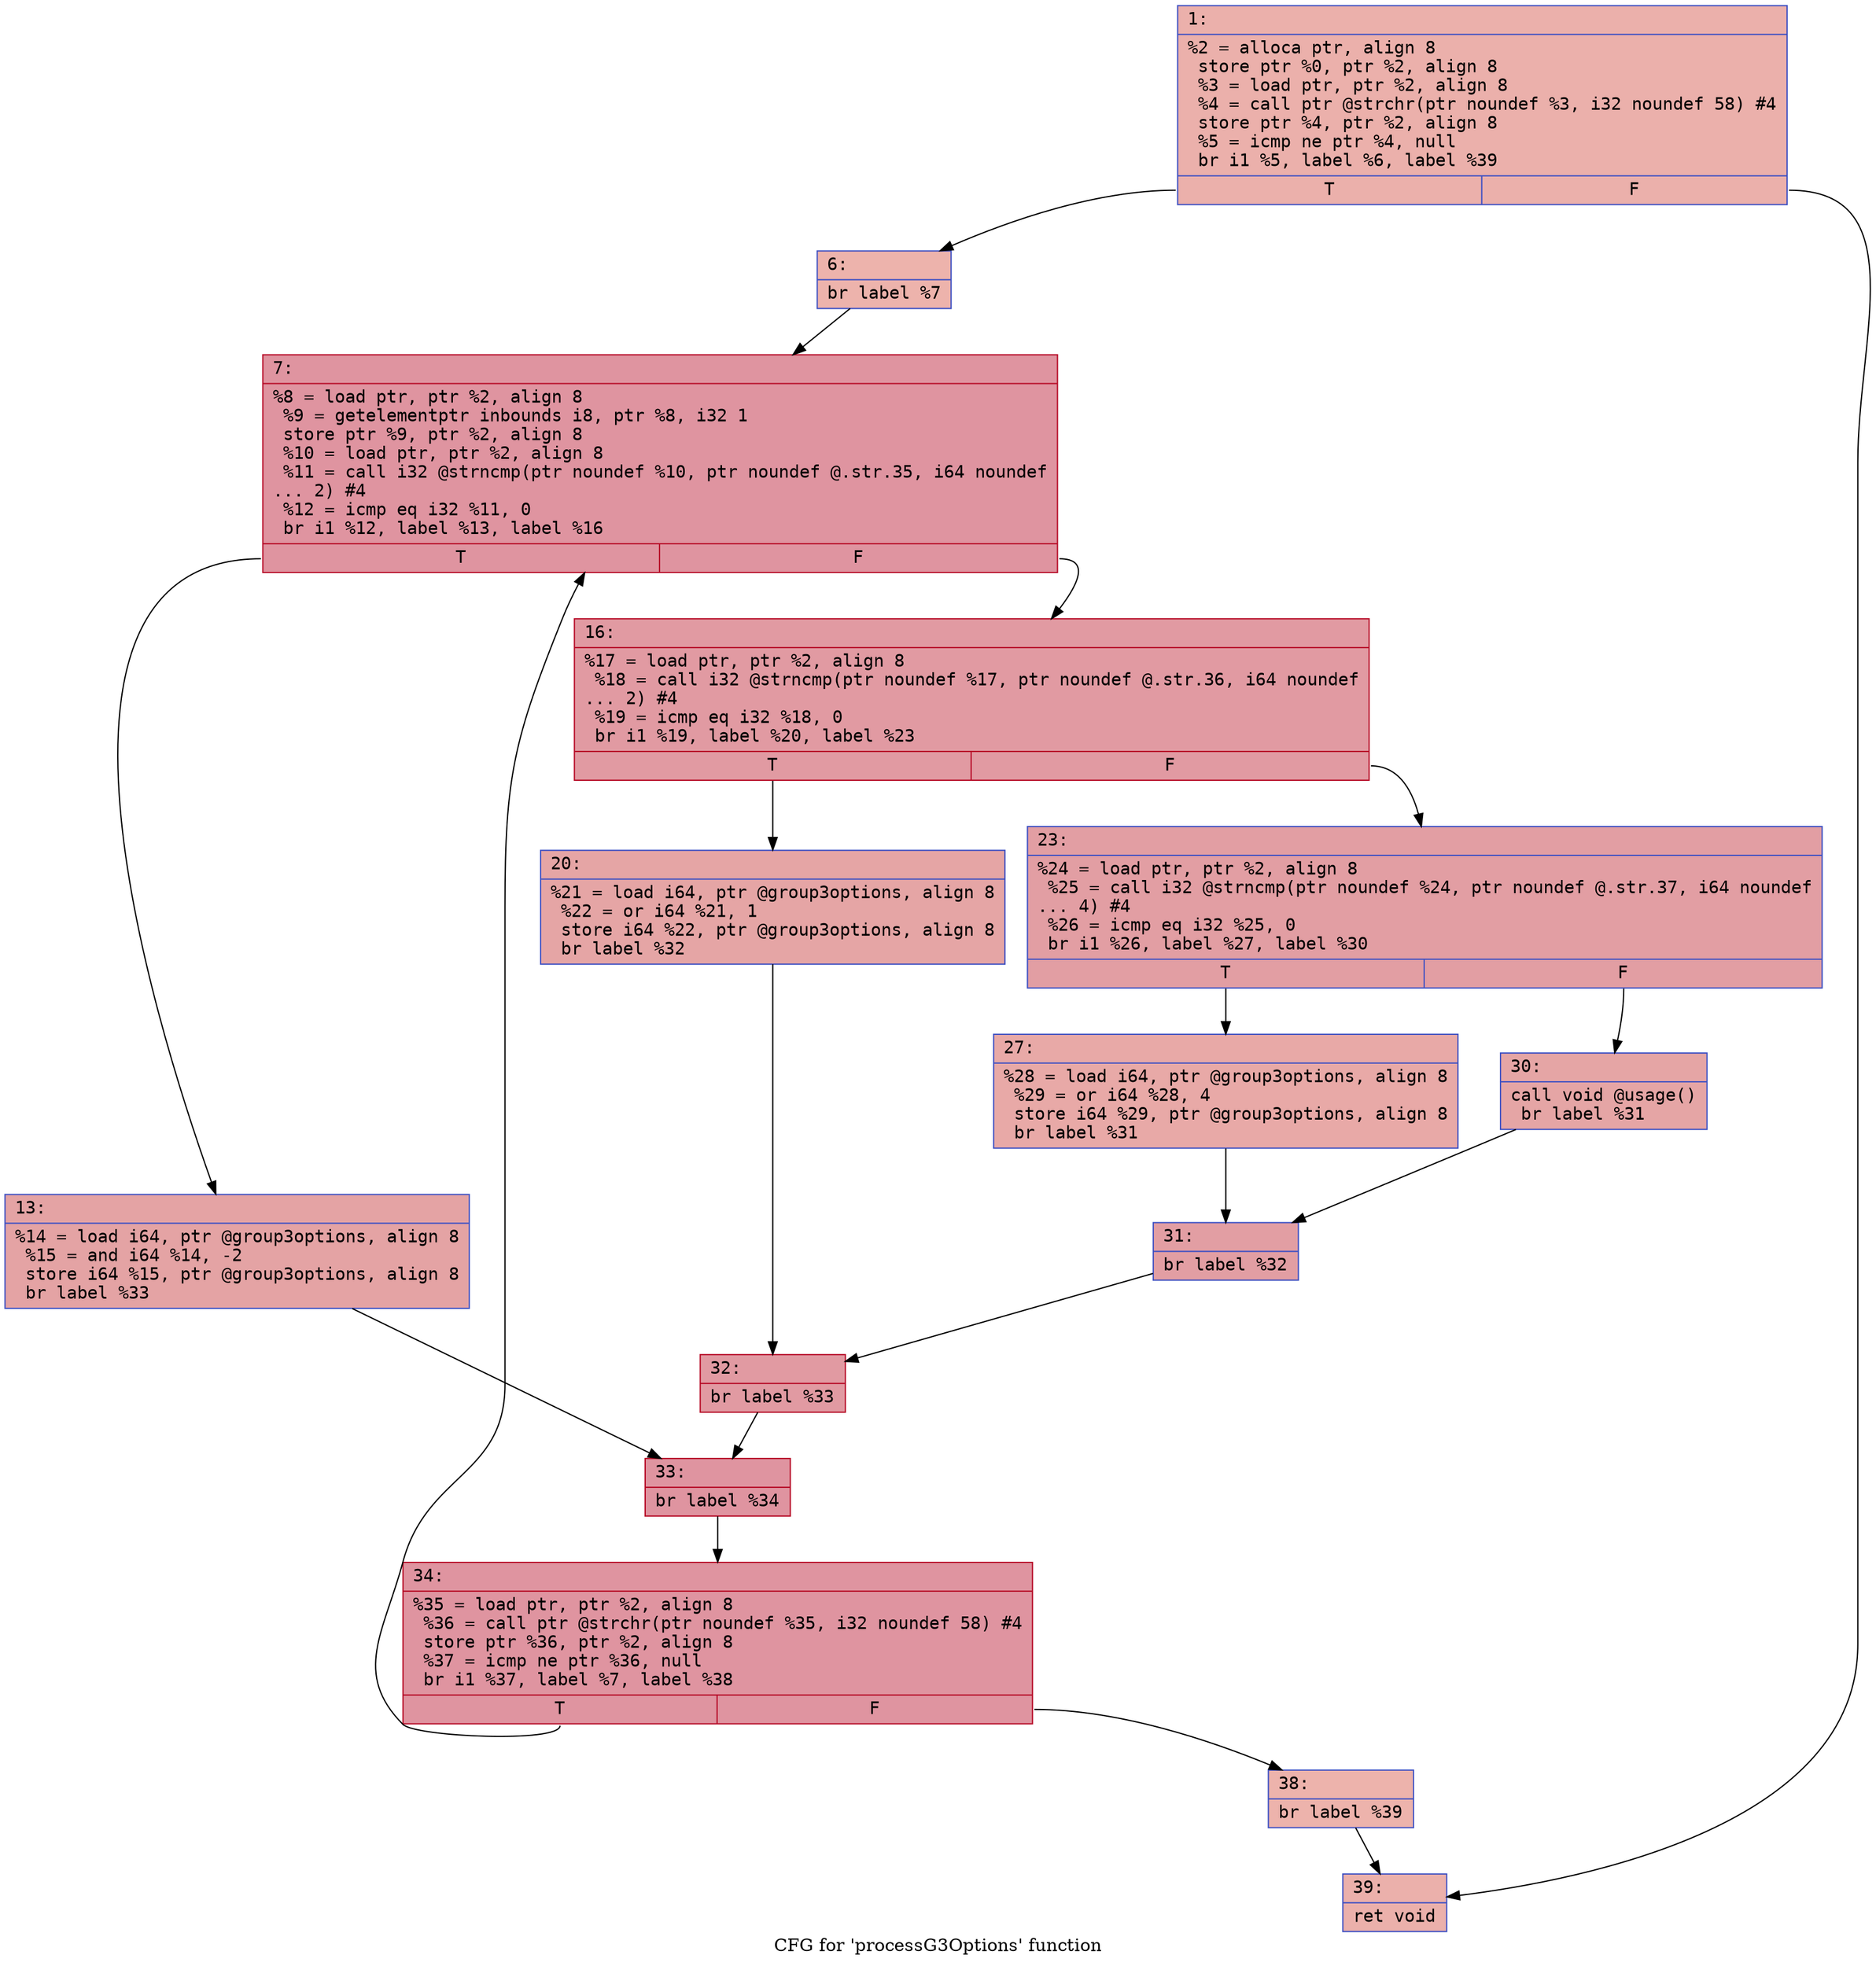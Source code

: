 digraph "CFG for 'processG3Options' function" {
	label="CFG for 'processG3Options' function";

	Node0x600001d7cb90 [shape=record,color="#3d50c3ff", style=filled, fillcolor="#d24b4070" fontname="Courier",label="{1:\l|  %2 = alloca ptr, align 8\l  store ptr %0, ptr %2, align 8\l  %3 = load ptr, ptr %2, align 8\l  %4 = call ptr @strchr(ptr noundef %3, i32 noundef 58) #4\l  store ptr %4, ptr %2, align 8\l  %5 = icmp ne ptr %4, null\l  br i1 %5, label %6, label %39\l|{<s0>T|<s1>F}}"];
	Node0x600001d7cb90:s0 -> Node0x600001d7cbe0[tooltip="1 -> 6\nProbability 62.50%" ];
	Node0x600001d7cb90:s1 -> Node0x600001d7cff0[tooltip="1 -> 39\nProbability 37.50%" ];
	Node0x600001d7cbe0 [shape=record,color="#3d50c3ff", style=filled, fillcolor="#d6524470" fontname="Courier",label="{6:\l|  br label %7\l}"];
	Node0x600001d7cbe0 -> Node0x600001d7cc30[tooltip="6 -> 7\nProbability 100.00%" ];
	Node0x600001d7cc30 [shape=record,color="#b70d28ff", style=filled, fillcolor="#b70d2870" fontname="Courier",label="{7:\l|  %8 = load ptr, ptr %2, align 8\l  %9 = getelementptr inbounds i8, ptr %8, i32 1\l  store ptr %9, ptr %2, align 8\l  %10 = load ptr, ptr %2, align 8\l  %11 = call i32 @strncmp(ptr noundef %10, ptr noundef @.str.35, i64 noundef\l... 2) #4\l  %12 = icmp eq i32 %11, 0\l  br i1 %12, label %13, label %16\l|{<s0>T|<s1>F}}"];
	Node0x600001d7cc30:s0 -> Node0x600001d7cc80[tooltip="7 -> 13\nProbability 37.50%" ];
	Node0x600001d7cc30:s1 -> Node0x600001d7ccd0[tooltip="7 -> 16\nProbability 62.50%" ];
	Node0x600001d7cc80 [shape=record,color="#3d50c3ff", style=filled, fillcolor="#c32e3170" fontname="Courier",label="{13:\l|  %14 = load i64, ptr @group3options, align 8\l  %15 = and i64 %14, -2\l  store i64 %15, ptr @group3options, align 8\l  br label %33\l}"];
	Node0x600001d7cc80 -> Node0x600001d7cf00[tooltip="13 -> 33\nProbability 100.00%" ];
	Node0x600001d7ccd0 [shape=record,color="#b70d28ff", style=filled, fillcolor="#bb1b2c70" fontname="Courier",label="{16:\l|  %17 = load ptr, ptr %2, align 8\l  %18 = call i32 @strncmp(ptr noundef %17, ptr noundef @.str.36, i64 noundef\l... 2) #4\l  %19 = icmp eq i32 %18, 0\l  br i1 %19, label %20, label %23\l|{<s0>T|<s1>F}}"];
	Node0x600001d7ccd0:s0 -> Node0x600001d7cd20[tooltip="16 -> 20\nProbability 37.50%" ];
	Node0x600001d7ccd0:s1 -> Node0x600001d7cd70[tooltip="16 -> 23\nProbability 62.50%" ];
	Node0x600001d7cd20 [shape=record,color="#3d50c3ff", style=filled, fillcolor="#c5333470" fontname="Courier",label="{20:\l|  %21 = load i64, ptr @group3options, align 8\l  %22 = or i64 %21, 1\l  store i64 %22, ptr @group3options, align 8\l  br label %32\l}"];
	Node0x600001d7cd20 -> Node0x600001d7ceb0[tooltip="20 -> 32\nProbability 100.00%" ];
	Node0x600001d7cd70 [shape=record,color="#3d50c3ff", style=filled, fillcolor="#be242e70" fontname="Courier",label="{23:\l|  %24 = load ptr, ptr %2, align 8\l  %25 = call i32 @strncmp(ptr noundef %24, ptr noundef @.str.37, i64 noundef\l... 4) #4\l  %26 = icmp eq i32 %25, 0\l  br i1 %26, label %27, label %30\l|{<s0>T|<s1>F}}"];
	Node0x600001d7cd70:s0 -> Node0x600001d7cdc0[tooltip="23 -> 27\nProbability 37.50%" ];
	Node0x600001d7cd70:s1 -> Node0x600001d7ce10[tooltip="23 -> 30\nProbability 62.50%" ];
	Node0x600001d7cdc0 [shape=record,color="#3d50c3ff", style=filled, fillcolor="#ca3b3770" fontname="Courier",label="{27:\l|  %28 = load i64, ptr @group3options, align 8\l  %29 = or i64 %28, 4\l  store i64 %29, ptr @group3options, align 8\l  br label %31\l}"];
	Node0x600001d7cdc0 -> Node0x600001d7ce60[tooltip="27 -> 31\nProbability 100.00%" ];
	Node0x600001d7ce10 [shape=record,color="#3d50c3ff", style=filled, fillcolor="#c5333470" fontname="Courier",label="{30:\l|  call void @usage()\l  br label %31\l}"];
	Node0x600001d7ce10 -> Node0x600001d7ce60[tooltip="30 -> 31\nProbability 100.00%" ];
	Node0x600001d7ce60 [shape=record,color="#3d50c3ff", style=filled, fillcolor="#be242e70" fontname="Courier",label="{31:\l|  br label %32\l}"];
	Node0x600001d7ce60 -> Node0x600001d7ceb0[tooltip="31 -> 32\nProbability 100.00%" ];
	Node0x600001d7ceb0 [shape=record,color="#b70d28ff", style=filled, fillcolor="#bb1b2c70" fontname="Courier",label="{32:\l|  br label %33\l}"];
	Node0x600001d7ceb0 -> Node0x600001d7cf00[tooltip="32 -> 33\nProbability 100.00%" ];
	Node0x600001d7cf00 [shape=record,color="#b70d28ff", style=filled, fillcolor="#b70d2870" fontname="Courier",label="{33:\l|  br label %34\l}"];
	Node0x600001d7cf00 -> Node0x600001d7cf50[tooltip="33 -> 34\nProbability 100.00%" ];
	Node0x600001d7cf50 [shape=record,color="#b70d28ff", style=filled, fillcolor="#b70d2870" fontname="Courier",label="{34:\l|  %35 = load ptr, ptr %2, align 8\l  %36 = call ptr @strchr(ptr noundef %35, i32 noundef 58) #4\l  store ptr %36, ptr %2, align 8\l  %37 = icmp ne ptr %36, null\l  br i1 %37, label %7, label %38\l|{<s0>T|<s1>F}}"];
	Node0x600001d7cf50:s0 -> Node0x600001d7cc30[tooltip="34 -> 7\nProbability 96.88%" ];
	Node0x600001d7cf50:s1 -> Node0x600001d7cfa0[tooltip="34 -> 38\nProbability 3.12%" ];
	Node0x600001d7cfa0 [shape=record,color="#3d50c3ff", style=filled, fillcolor="#d6524470" fontname="Courier",label="{38:\l|  br label %39\l}"];
	Node0x600001d7cfa0 -> Node0x600001d7cff0[tooltip="38 -> 39\nProbability 100.00%" ];
	Node0x600001d7cff0 [shape=record,color="#3d50c3ff", style=filled, fillcolor="#d24b4070" fontname="Courier",label="{39:\l|  ret void\l}"];
}
